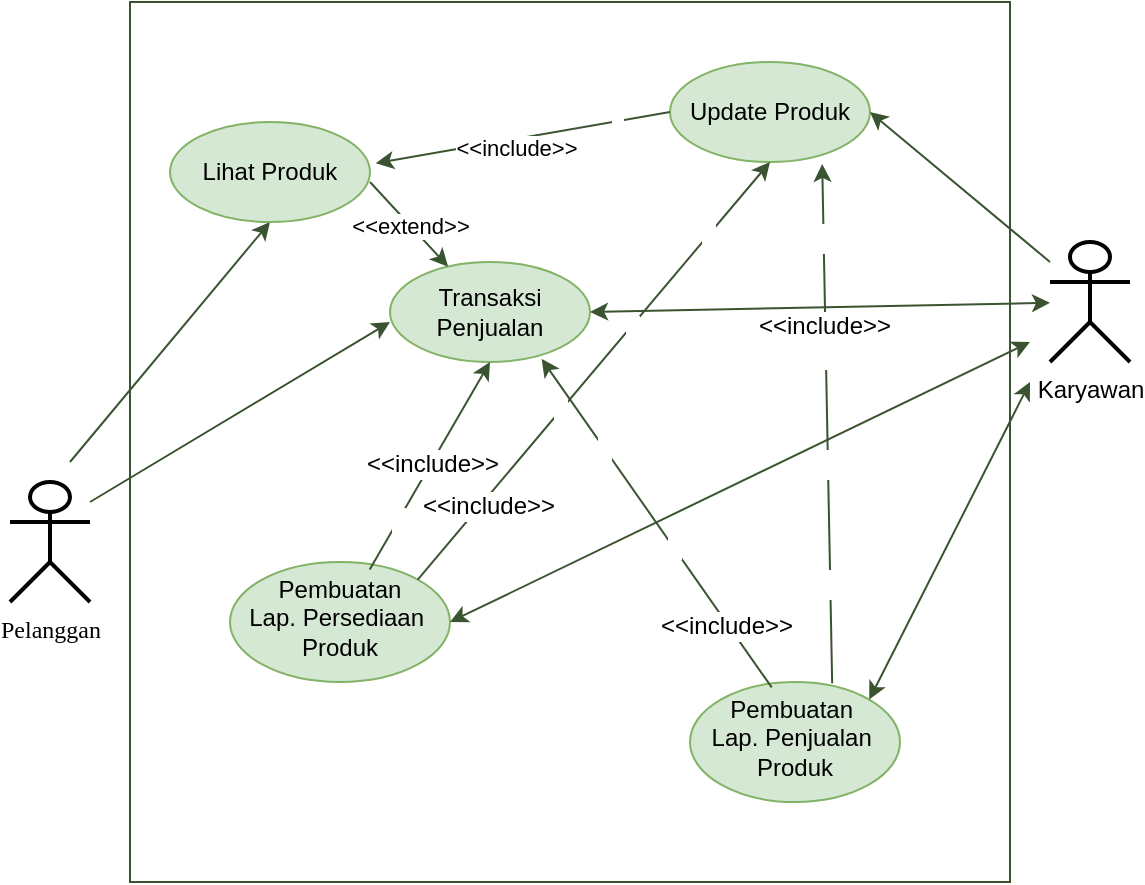 <mxfile version="24.7.17">
  <diagram name="Page-1" id="q6F7SgTxGBeIes_XNcCR">
    <mxGraphModel dx="1368" dy="607" grid="1" gridSize="10" guides="1" tooltips="1" connect="1" arrows="1" fold="1" page="1" pageScale="1" pageWidth="850" pageHeight="1100" math="0" shadow="0">
      <root>
        <mxCell id="0" />
        <mxCell id="1" parent="0" />
        <mxCell id="_3MJX8Vz5TVqc7wKv2x7-1" value="Pelanggan" style="shape=umlActor;verticalLabelPosition=bottom;verticalAlign=top;html=1;outlineConnect=0;fontFamily=Times New Roman;strokeWidth=2;" parent="1" vertex="1">
          <mxGeometry x="80" y="260" width="40" height="60" as="geometry" />
        </mxCell>
        <mxCell id="_3MJX8Vz5TVqc7wKv2x7-3" value="" style="whiteSpace=wrap;html=1;aspect=fixed;fillColor=none;fontColor=#ffffff;strokeColor=#3A5431;" parent="1" vertex="1">
          <mxGeometry x="140" y="20" width="440" height="440" as="geometry" />
        </mxCell>
        <mxCell id="_3MJX8Vz5TVqc7wKv2x7-4" value="" style="endArrow=classic;html=1;rounded=0;" parent="1" target="_3MJX8Vz5TVqc7wKv2x7-3" edge="1">
          <mxGeometry width="50" height="50" relative="1" as="geometry">
            <mxPoint x="140" y="280" as="sourcePoint" />
            <mxPoint x="190" y="230" as="targetPoint" />
          </mxGeometry>
        </mxCell>
        <mxCell id="_3MJX8Vz5TVqc7wKv2x7-6" value="" style="endArrow=classic;html=1;rounded=0;entryX=0.5;entryY=1;entryDx=0;entryDy=0;fillColor=#6d8764;strokeColor=#3A5431;" parent="1" target="_3MJX8Vz5TVqc7wKv2x7-10" edge="1">
          <mxGeometry width="50" height="50" relative="1" as="geometry">
            <mxPoint x="110" y="250" as="sourcePoint" />
            <mxPoint x="210" y="170" as="targetPoint" />
          </mxGeometry>
        </mxCell>
        <mxCell id="_3MJX8Vz5TVqc7wKv2x7-10" value="Lihat Produk" style="ellipse;whiteSpace=wrap;html=1;fillColor=#d5e8d4;strokeColor=#82b366;" parent="1" vertex="1">
          <mxGeometry x="160" y="80" width="100" height="50" as="geometry" />
        </mxCell>
        <mxCell id="_3MJX8Vz5TVqc7wKv2x7-11" value="" style="endArrow=classic;html=1;rounded=0;fillColor=#6d8764;strokeColor=#3A5431;" parent="1" edge="1">
          <mxGeometry width="50" height="50" relative="1" as="geometry">
            <mxPoint x="120" y="270" as="sourcePoint" />
            <mxPoint x="270" y="180" as="targetPoint" />
          </mxGeometry>
        </mxCell>
        <mxCell id="_3MJX8Vz5TVqc7wKv2x7-12" value="Transaksi Penjualan" style="ellipse;whiteSpace=wrap;html=1;fillColor=#d5e8d4;strokeColor=#82b366;" parent="1" vertex="1">
          <mxGeometry x="270" y="150" width="100" height="50" as="geometry" />
        </mxCell>
        <mxCell id="_3MJX8Vz5TVqc7wKv2x7-15" value="Update Produk" style="ellipse;whiteSpace=wrap;html=1;fillColor=#d5e8d4;strokeColor=#82b366;" parent="1" vertex="1">
          <mxGeometry x="410" y="50" width="100" height="50" as="geometry" />
        </mxCell>
        <mxCell id="_3MJX8Vz5TVqc7wKv2x7-16" value="" style="endArrow=classic;html=1;rounded=0;fillColor=#6d8764;strokeColor=#3A5431;" parent="1" target="_3MJX8Vz5TVqc7wKv2x7-12" edge="1">
          <mxGeometry width="50" height="50" relative="1" as="geometry">
            <mxPoint x="259.997" y="110" as="sourcePoint" />
            <mxPoint x="303.33" y="240" as="targetPoint" />
          </mxGeometry>
        </mxCell>
        <mxCell id="_3MJX8Vz5TVqc7wKv2x7-17" value="&amp;lt;&amp;lt;extend&amp;gt;&amp;gt;" style="edgeLabel;html=1;align=center;verticalAlign=middle;resizable=0;points=[];" parent="_3MJX8Vz5TVqc7wKv2x7-16" vertex="1" connectable="0">
          <mxGeometry x="0.007" relative="1" as="geometry">
            <mxPoint as="offset" />
          </mxGeometry>
        </mxCell>
        <mxCell id="_3MJX8Vz5TVqc7wKv2x7-18" value="" style="endArrow=classic;html=1;rounded=0;exitX=0;exitY=0.5;exitDx=0;exitDy=0;entryX=1.029;entryY=0.412;entryDx=0;entryDy=0;entryPerimeter=0;fillColor=#6d8764;strokeColor=#3A5431;" parent="1" source="_3MJX8Vz5TVqc7wKv2x7-15" target="_3MJX8Vz5TVqc7wKv2x7-10" edge="1">
          <mxGeometry relative="1" as="geometry">
            <mxPoint x="390" y="60" as="sourcePoint" />
            <mxPoint x="270" y="100.003" as="targetPoint" />
          </mxGeometry>
        </mxCell>
        <mxCell id="_3MJX8Vz5TVqc7wKv2x7-23" value="Text" style="edgeLabel;html=1;align=center;verticalAlign=middle;resizable=0;points=[];" parent="_3MJX8Vz5TVqc7wKv2x7-18" vertex="1" connectable="0">
          <mxGeometry x="0.032" y="5" relative="1" as="geometry">
            <mxPoint as="offset" />
          </mxGeometry>
        </mxCell>
        <mxCell id="_3MJX8Vz5TVqc7wKv2x7-25" value="&amp;lt;&amp;lt;include&amp;gt;&amp;gt;" style="edgeLabel;html=1;align=center;verticalAlign=middle;resizable=0;points=[];" parent="_3MJX8Vz5TVqc7wKv2x7-18" vertex="1" connectable="0">
          <mxGeometry x="0.058" y="4" relative="1" as="geometry">
            <mxPoint as="offset" />
          </mxGeometry>
        </mxCell>
        <mxCell id="_3MJX8Vz5TVqc7wKv2x7-66" value="&amp;nbsp;" style="edgeLabel;html=1;align=center;verticalAlign=middle;resizable=0;points=[];strokeColor=default;fontFamily=Helvetica;fontSize=12;fontColor=default;fillColor=default;" parent="_3MJX8Vz5TVqc7wKv2x7-18" vertex="1" connectable="0">
          <mxGeometry x="-0.624" y="-1" relative="1" as="geometry">
            <mxPoint as="offset" />
          </mxGeometry>
        </mxCell>
        <mxCell id="_3MJX8Vz5TVqc7wKv2x7-67" value="&amp;nbsp;" style="edgeLabel;html=1;align=center;verticalAlign=middle;resizable=0;points=[];strokeColor=default;fontFamily=Helvetica;fontSize=12;fontColor=default;fillColor=default;" parent="_3MJX8Vz5TVqc7wKv2x7-18" vertex="1" connectable="0">
          <mxGeometry x="-0.668" y="-1" relative="1" as="geometry">
            <mxPoint as="offset" />
          </mxGeometry>
        </mxCell>
        <mxCell id="_3MJX8Vz5TVqc7wKv2x7-26" value="Karyawan" style="shape=umlActor;verticalLabelPosition=bottom;verticalAlign=top;html=1;outlineConnect=0;strokeWidth=2;fillColor=none;" parent="1" vertex="1">
          <mxGeometry x="600" y="140" width="40" height="60" as="geometry" />
        </mxCell>
        <mxCell id="_3MJX8Vz5TVqc7wKv2x7-27" value="" style="endArrow=classic;html=1;rounded=0;fontFamily=Helvetica;fontSize=12;fontColor=default;entryX=1;entryY=0.5;entryDx=0;entryDy=0;fillColor=#6d8764;strokeColor=#3A5431;" parent="1" target="_3MJX8Vz5TVqc7wKv2x7-15" edge="1">
          <mxGeometry width="50" height="50" relative="1" as="geometry">
            <mxPoint x="600" y="150" as="sourcePoint" />
            <mxPoint x="550.12" y="90.16" as="targetPoint" />
          </mxGeometry>
        </mxCell>
        <mxCell id="_3MJX8Vz5TVqc7wKv2x7-28" value="" style="endArrow=classic;startArrow=classic;html=1;rounded=0;fontFamily=Helvetica;fontSize=12;fontColor=default;exitX=1;exitY=0.5;exitDx=0;exitDy=0;fillColor=#6d8764;strokeColor=#3A5431;" parent="1" source="_3MJX8Vz5TVqc7wKv2x7-12" target="_3MJX8Vz5TVqc7wKv2x7-26" edge="1">
          <mxGeometry width="50" height="50" relative="1" as="geometry">
            <mxPoint x="490" y="190" as="sourcePoint" />
            <mxPoint x="540" y="140" as="targetPoint" />
          </mxGeometry>
        </mxCell>
        <mxCell id="_3MJX8Vz5TVqc7wKv2x7-29" value="&lt;div&gt;&lt;span style=&quot;background-color: initial;&quot;&gt;Pembuatan&amp;nbsp;&lt;/span&gt;&lt;/div&gt;&lt;div&gt;&lt;span style=&quot;background-color: initial;&quot;&gt;Lap. Penjualan&amp;nbsp;&lt;/span&gt;&lt;/div&gt;&lt;div&gt;&lt;span style=&quot;background-color: initial;&quot;&gt;Produk&lt;/span&gt;&lt;br&gt;&lt;/div&gt;" style="ellipse;whiteSpace=wrap;html=1;strokeColor=#82b366;align=center;verticalAlign=top;fontFamily=Helvetica;fontSize=12;fillColor=#d5e8d4;" parent="1" vertex="1">
          <mxGeometry x="420" y="360" width="105" height="60" as="geometry" />
        </mxCell>
        <mxCell id="_3MJX8Vz5TVqc7wKv2x7-30" value="Pembuatan&lt;div&gt;Lap. Persediaan&amp;nbsp;&lt;/div&gt;&lt;div&gt;Produk&lt;/div&gt;" style="ellipse;whiteSpace=wrap;html=1;strokeColor=#82b366;align=center;verticalAlign=top;fontFamily=Helvetica;fontSize=12;fillColor=#d5e8d4;" parent="1" vertex="1">
          <mxGeometry x="190" y="300" width="110" height="60" as="geometry" />
        </mxCell>
        <mxCell id="_3MJX8Vz5TVqc7wKv2x7-33" value="" style="endArrow=classic;startArrow=classic;html=1;rounded=0;fontFamily=Helvetica;fontSize=12;fontColor=default;exitX=1;exitY=0;exitDx=0;exitDy=0;fillColor=#6d8764;strokeColor=#3A5431;" parent="1" source="_3MJX8Vz5TVqc7wKv2x7-29" edge="1">
          <mxGeometry width="50" height="50" relative="1" as="geometry">
            <mxPoint x="540" y="260" as="sourcePoint" />
            <mxPoint x="590" y="210" as="targetPoint" />
          </mxGeometry>
        </mxCell>
        <mxCell id="_3MJX8Vz5TVqc7wKv2x7-34" value="" style="edgeLabel;html=1;align=center;verticalAlign=middle;resizable=0;points=[];strokeColor=default;fontFamily=Helvetica;fontSize=12;fontColor=default;fillColor=default;" parent="_3MJX8Vz5TVqc7wKv2x7-33" vertex="1" connectable="0">
          <mxGeometry x="0.158" y="1" relative="1" as="geometry">
            <mxPoint as="offset" />
          </mxGeometry>
        </mxCell>
        <mxCell id="_3MJX8Vz5TVqc7wKv2x7-59" value="" style="edgeLabel;html=1;align=center;verticalAlign=middle;resizable=0;points=[];strokeColor=default;fontFamily=Helvetica;fontSize=12;fontColor=default;fillColor=default;" parent="_3MJX8Vz5TVqc7wKv2x7-33" vertex="1" connectable="0">
          <mxGeometry x="-0.111" y="-2" relative="1" as="geometry">
            <mxPoint as="offset" />
          </mxGeometry>
        </mxCell>
        <mxCell id="_3MJX8Vz5TVqc7wKv2x7-35" value="" style="endArrow=classic;startArrow=classic;html=1;rounded=0;fontFamily=Helvetica;fontSize=12;fontColor=default;exitX=1;exitY=0.5;exitDx=0;exitDy=0;fillColor=#6d8764;strokeColor=#3A5431;" parent="1" source="_3MJX8Vz5TVqc7wKv2x7-30" edge="1">
          <mxGeometry width="50" height="50" relative="1" as="geometry">
            <mxPoint x="390" y="340" as="sourcePoint" />
            <mxPoint x="590" y="190" as="targetPoint" />
          </mxGeometry>
        </mxCell>
        <mxCell id="_3MJX8Vz5TVqc7wKv2x7-36" value="" style="endArrow=classic;html=1;rounded=0;fontFamily=Helvetica;fontSize=12;fontColor=default;entryX=0.5;entryY=1;entryDx=0;entryDy=0;exitX=0.635;exitY=0.062;exitDx=0;exitDy=0;exitPerimeter=0;fillColor=#6d8764;strokeColor=#3A5431;" parent="1" source="_3MJX8Vz5TVqc7wKv2x7-30" target="_3MJX8Vz5TVqc7wKv2x7-12" edge="1">
          <mxGeometry relative="1" as="geometry">
            <mxPoint x="240" y="290" as="sourcePoint" />
            <mxPoint x="350" y="210" as="targetPoint" />
          </mxGeometry>
        </mxCell>
        <mxCell id="_3MJX8Vz5TVqc7wKv2x7-38" value="" style="edgeLabel;html=1;align=center;verticalAlign=middle;resizable=0;points=[];strokeColor=default;fontFamily=Helvetica;fontSize=12;fontColor=default;fillColor=default;" parent="_3MJX8Vz5TVqc7wKv2x7-36" vertex="1" connectable="0">
          <mxGeometry x="0.084" y="-5" relative="1" as="geometry">
            <mxPoint as="offset" />
          </mxGeometry>
        </mxCell>
        <mxCell id="_3MJX8Vz5TVqc7wKv2x7-39" value="" style="edgeLabel;html=1;align=center;verticalAlign=middle;resizable=0;points=[];strokeColor=default;fontFamily=Helvetica;fontSize=12;fontColor=default;fillColor=default;" parent="_3MJX8Vz5TVqc7wKv2x7-36" vertex="1" connectable="0">
          <mxGeometry x="-0.003" y="-3" relative="1" as="geometry">
            <mxPoint as="offset" />
          </mxGeometry>
        </mxCell>
        <mxCell id="_3MJX8Vz5TVqc7wKv2x7-40" value="" style="edgeLabel;html=1;align=center;verticalAlign=middle;resizable=0;points=[];strokeColor=default;fontFamily=Helvetica;fontSize=12;fontColor=default;fillColor=default;" parent="_3MJX8Vz5TVqc7wKv2x7-36" vertex="1" connectable="0">
          <mxGeometry x="0.051" y="-6" relative="1" as="geometry">
            <mxPoint x="-1" as="offset" />
          </mxGeometry>
        </mxCell>
        <mxCell id="_3MJX8Vz5TVqc7wKv2x7-41" value="" style="edgeLabel;html=1;align=center;verticalAlign=middle;resizable=0;points=[];strokeColor=default;fontFamily=Helvetica;fontSize=12;fontColor=default;fillColor=default;" parent="_3MJX8Vz5TVqc7wKv2x7-36" vertex="1" connectable="0">
          <mxGeometry x="-0.048" y="2" relative="1" as="geometry">
            <mxPoint as="offset" />
          </mxGeometry>
        </mxCell>
        <mxCell id="_3MJX8Vz5TVqc7wKv2x7-42" value="&amp;lt;&amp;lt;include&amp;gt;&amp;gt;" style="edgeLabel;html=1;align=center;verticalAlign=middle;resizable=0;points=[];strokeColor=default;fontFamily=Helvetica;fontSize=12;fontColor=default;fillColor=default;" parent="_3MJX8Vz5TVqc7wKv2x7-36" vertex="1" connectable="0">
          <mxGeometry x="0.035" relative="1" as="geometry">
            <mxPoint y="1" as="offset" />
          </mxGeometry>
        </mxCell>
        <mxCell id="_3MJX8Vz5TVqc7wKv2x7-68" value="&amp;nbsp;&amp;nbsp;" style="edgeLabel;html=1;align=center;verticalAlign=middle;resizable=0;points=[];strokeColor=default;fontFamily=Helvetica;fontSize=12;fontColor=default;fillColor=default;" parent="_3MJX8Vz5TVqc7wKv2x7-36" vertex="1" connectable="0">
          <mxGeometry x="-0.529" relative="1" as="geometry">
            <mxPoint as="offset" />
          </mxGeometry>
        </mxCell>
        <mxCell id="_3MJX8Vz5TVqc7wKv2x7-43" value="" style="endArrow=classic;html=1;rounded=0;fontFamily=Helvetica;fontSize=12;fontColor=default;entryX=0.5;entryY=1;entryDx=0;entryDy=0;exitX=1;exitY=0;exitDx=0;exitDy=0;fillColor=#6d8764;strokeColor=#3A5431;" parent="1" source="_3MJX8Vz5TVqc7wKv2x7-30" target="_3MJX8Vz5TVqc7wKv2x7-15" edge="1">
          <mxGeometry relative="1" as="geometry">
            <mxPoint x="280" y="300" as="sourcePoint" />
            <mxPoint x="280" y="286.712" as="targetPoint" />
          </mxGeometry>
        </mxCell>
        <mxCell id="_3MJX8Vz5TVqc7wKv2x7-45" value="" style="edgeLabel;html=1;align=center;verticalAlign=middle;resizable=0;points=[];strokeColor=default;fontFamily=Helvetica;fontSize=12;fontColor=default;fillColor=default;" parent="_3MJX8Vz5TVqc7wKv2x7-43" vertex="1" connectable="0">
          <mxGeometry x="0.779" y="-2" relative="1" as="geometry">
            <mxPoint as="offset" />
          </mxGeometry>
        </mxCell>
        <mxCell id="_3MJX8Vz5TVqc7wKv2x7-46" value="" style="edgeLabel;html=1;align=center;verticalAlign=middle;resizable=0;points=[];strokeColor=default;fontFamily=Helvetica;fontSize=12;fontColor=default;fillColor=default;" parent="_3MJX8Vz5TVqc7wKv2x7-43" vertex="1" connectable="0">
          <mxGeometry x="-0.839" y="-2" relative="1" as="geometry">
            <mxPoint as="offset" />
          </mxGeometry>
        </mxCell>
        <mxCell id="_3MJX8Vz5TVqc7wKv2x7-47" value="&amp;lt;&amp;lt;include&amp;gt;&amp;gt;" style="edgeLabel;html=1;align=center;verticalAlign=middle;resizable=0;points=[];strokeColor=default;fontFamily=Helvetica;fontSize=12;fontColor=default;fillColor=default;" parent="_3MJX8Vz5TVqc7wKv2x7-43" vertex="1" connectable="0">
          <mxGeometry x="-0.631" y="-3" relative="1" as="geometry">
            <mxPoint as="offset" />
          </mxGeometry>
        </mxCell>
        <mxCell id="_3MJX8Vz5TVqc7wKv2x7-50" value="&amp;nbsp;&amp;nbsp;" style="edgeLabel;html=1;align=center;verticalAlign=middle;resizable=0;points=[];strokeColor=default;fontFamily=Helvetica;fontSize=12;fontColor=default;fillColor=default;" parent="_3MJX8Vz5TVqc7wKv2x7-43" vertex="1" connectable="0">
          <mxGeometry x="0.209" y="-1" relative="1" as="geometry">
            <mxPoint as="offset" />
          </mxGeometry>
        </mxCell>
        <mxCell id="_3MJX8Vz5TVqc7wKv2x7-51" value="&amp;nbsp;&amp;nbsp;" style="edgeLabel;html=1;align=center;verticalAlign=middle;resizable=0;points=[];strokeColor=default;fontFamily=Helvetica;fontSize=12;fontColor=default;fillColor=default;" parent="_3MJX8Vz5TVqc7wKv2x7-43" vertex="1" connectable="0">
          <mxGeometry x="-0.197" relative="1" as="geometry">
            <mxPoint as="offset" />
          </mxGeometry>
        </mxCell>
        <mxCell id="_3MJX8Vz5TVqc7wKv2x7-52" value="&amp;nbsp;&amp;nbsp;" style="edgeLabel;html=1;align=center;verticalAlign=middle;resizable=0;points=[];strokeColor=default;fontFamily=Helvetica;fontSize=12;fontColor=default;fillColor=default;" parent="_3MJX8Vz5TVqc7wKv2x7-43" vertex="1" connectable="0">
          <mxGeometry x="0.645" relative="1" as="geometry">
            <mxPoint as="offset" />
          </mxGeometry>
        </mxCell>
        <mxCell id="_3MJX8Vz5TVqc7wKv2x7-53" value="" style="edgeLabel;html=1;align=center;verticalAlign=middle;resizable=0;points=[];strokeColor=default;fontFamily=Helvetica;fontSize=12;fontColor=default;fillColor=default;" parent="_3MJX8Vz5TVqc7wKv2x7-43" vertex="1" connectable="0">
          <mxGeometry x="-0.281" y="2" relative="1" as="geometry">
            <mxPoint as="offset" />
          </mxGeometry>
        </mxCell>
        <mxCell id="_3MJX8Vz5TVqc7wKv2x7-55" value="" style="endArrow=classic;html=1;rounded=0;fontFamily=Helvetica;fontSize=12;fontColor=default;exitX=0.389;exitY=0.045;exitDx=0;exitDy=0;exitPerimeter=0;entryX=0.758;entryY=0.969;entryDx=0;entryDy=0;entryPerimeter=0;fillColor=#6d8764;strokeColor=#3A5431;" parent="1" source="_3MJX8Vz5TVqc7wKv2x7-29" target="_3MJX8Vz5TVqc7wKv2x7-12" edge="1">
          <mxGeometry width="50" height="50" relative="1" as="geometry">
            <mxPoint x="380" y="250" as="sourcePoint" />
            <mxPoint x="430" y="200" as="targetPoint" />
          </mxGeometry>
        </mxCell>
        <mxCell id="_3MJX8Vz5TVqc7wKv2x7-56" value="&amp;nbsp;&amp;nbsp;" style="edgeLabel;html=1;align=center;verticalAlign=middle;resizable=0;points=[];strokeColor=default;fontFamily=Helvetica;fontSize=12;fontColor=default;fillColor=default;" parent="_3MJX8Vz5TVqc7wKv2x7-55" vertex="1" connectable="0">
          <mxGeometry x="0.47" y="-1" relative="1" as="geometry">
            <mxPoint as="offset" />
          </mxGeometry>
        </mxCell>
        <mxCell id="_3MJX8Vz5TVqc7wKv2x7-57" value="&amp;nbsp;&amp;nbsp;" style="edgeLabel;html=1;align=center;verticalAlign=middle;resizable=0;points=[];strokeColor=default;fontFamily=Helvetica;fontSize=12;fontColor=default;fillColor=default;" parent="_3MJX8Vz5TVqc7wKv2x7-55" vertex="1" connectable="0">
          <mxGeometry x="-0.132" y="-1" relative="1" as="geometry">
            <mxPoint as="offset" />
          </mxGeometry>
        </mxCell>
        <mxCell id="_3MJX8Vz5TVqc7wKv2x7-58" value="&amp;lt;&amp;lt;include&amp;gt;&amp;gt;" style="edgeLabel;html=1;align=center;verticalAlign=middle;resizable=0;points=[];strokeColor=default;fontFamily=Helvetica;fontSize=12;fontColor=default;fillColor=default;" parent="_3MJX8Vz5TVqc7wKv2x7-55" vertex="1" connectable="0">
          <mxGeometry x="-0.612" y="1" relative="1" as="geometry">
            <mxPoint as="offset" />
          </mxGeometry>
        </mxCell>
        <mxCell id="_3MJX8Vz5TVqc7wKv2x7-60" value="" style="endArrow=classic;html=1;rounded=0;fontFamily=Helvetica;fontSize=12;fontColor=default;entryX=0.761;entryY=1.019;entryDx=0;entryDy=0;entryPerimeter=0;exitX=0.677;exitY=0.01;exitDx=0;exitDy=0;exitPerimeter=0;fillColor=#6d8764;strokeColor=#3A5431;" parent="1" source="_3MJX8Vz5TVqc7wKv2x7-29" target="_3MJX8Vz5TVqc7wKv2x7-15" edge="1">
          <mxGeometry width="50" height="50" relative="1" as="geometry">
            <mxPoint x="440" y="380" as="sourcePoint" />
            <mxPoint x="490" y="330" as="targetPoint" />
          </mxGeometry>
        </mxCell>
        <mxCell id="_3MJX8Vz5TVqc7wKv2x7-61" value="" style="edgeLabel;html=1;align=center;verticalAlign=middle;resizable=0;points=[];strokeColor=default;fontFamily=Helvetica;fontSize=12;fontColor=default;fillColor=default;" parent="_3MJX8Vz5TVqc7wKv2x7-60" vertex="1" connectable="0">
          <mxGeometry x="-0.648" y="1" relative="1" as="geometry">
            <mxPoint as="offset" />
          </mxGeometry>
        </mxCell>
        <mxCell id="_3MJX8Vz5TVqc7wKv2x7-62" value="&amp;nbsp;&amp;nbsp;" style="edgeLabel;html=1;align=center;verticalAlign=middle;resizable=0;points=[];strokeColor=default;fontFamily=Helvetica;fontSize=12;fontColor=default;fillColor=default;" parent="_3MJX8Vz5TVqc7wKv2x7-60" vertex="1" connectable="0">
          <mxGeometry x="-0.616" y="2" relative="1" as="geometry">
            <mxPoint as="offset" />
          </mxGeometry>
        </mxCell>
        <mxCell id="_3MJX8Vz5TVqc7wKv2x7-63" value="&amp;nbsp;&amp;nbsp;" style="edgeLabel;html=1;align=center;verticalAlign=middle;resizable=0;points=[];strokeColor=default;fontFamily=Helvetica;fontSize=12;fontColor=default;fillColor=default;" parent="_3MJX8Vz5TVqc7wKv2x7-60" vertex="1" connectable="0">
          <mxGeometry x="-0.154" relative="1" as="geometry">
            <mxPoint as="offset" />
          </mxGeometry>
        </mxCell>
        <mxCell id="_3MJX8Vz5TVqc7wKv2x7-65" value="&amp;nbsp;&amp;nbsp;" style="edgeLabel;html=1;align=center;verticalAlign=middle;resizable=0;points=[];strokeColor=default;fontFamily=Helvetica;fontSize=12;fontColor=default;fillColor=default;" parent="_3MJX8Vz5TVqc7wKv2x7-60" vertex="1" connectable="0">
          <mxGeometry x="0.714" relative="1" as="geometry">
            <mxPoint as="offset" />
          </mxGeometry>
        </mxCell>
        <mxCell id="_3MJX8Vz5TVqc7wKv2x7-64" value="&amp;lt;&amp;lt;include&amp;gt;&amp;gt;&lt;div&gt;&lt;br&gt;&lt;/div&gt;" style="edgeLabel;html=1;align=center;verticalAlign=middle;resizable=0;points=[];strokeColor=default;fontFamily=Helvetica;fontSize=12;fontColor=default;fillColor=default;" parent="_3MJX8Vz5TVqc7wKv2x7-60" vertex="1" connectable="0">
          <mxGeometry x="0.325" y="1" relative="1" as="geometry">
            <mxPoint as="offset" />
          </mxGeometry>
        </mxCell>
      </root>
    </mxGraphModel>
  </diagram>
</mxfile>
